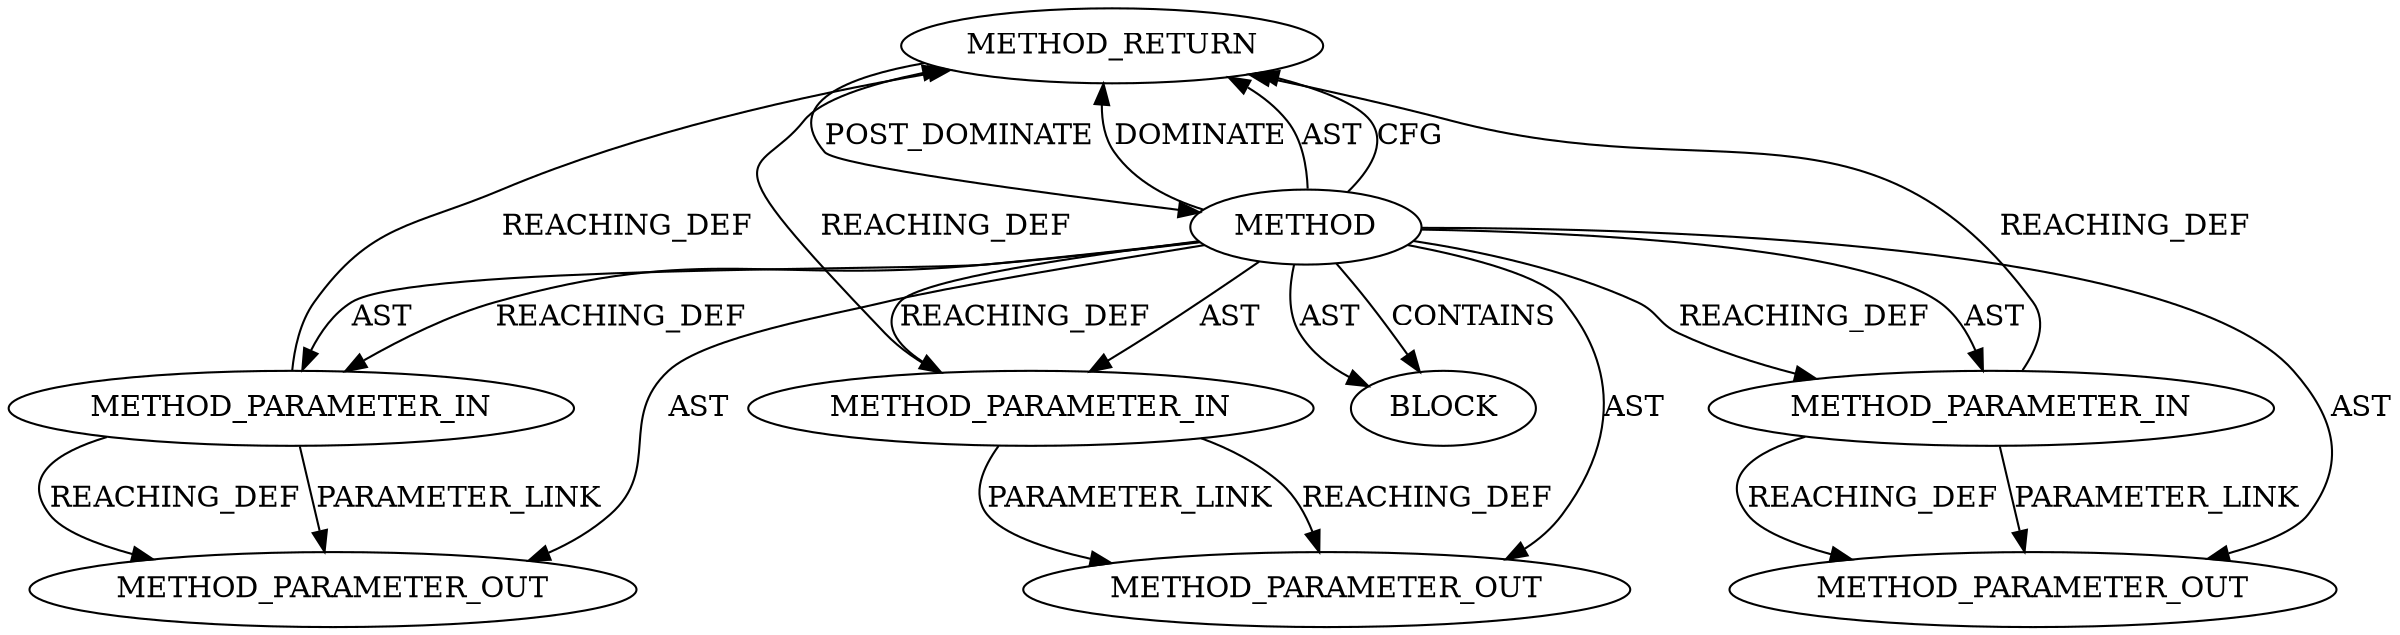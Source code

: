 digraph {
  26358 [label=METHOD_RETURN ORDER=2 CODE="RET" TYPE_FULL_NAME="ANY" EVALUATION_STRATEGY="BY_VALUE"]
  26354 [label=METHOD_PARAMETER_IN ORDER=1 CODE="p1" IS_VARIADIC=false TYPE_FULL_NAME="ANY" EVALUATION_STRATEGY="BY_VALUE" INDEX=1 NAME="p1"]
  26355 [label=METHOD_PARAMETER_IN ORDER=2 CODE="p2" IS_VARIADIC=false TYPE_FULL_NAME="ANY" EVALUATION_STRATEGY="BY_VALUE" INDEX=2 NAME="p2"]
  27543 [label=METHOD_PARAMETER_OUT ORDER=3 CODE="p3" IS_VARIADIC=false TYPE_FULL_NAME="ANY" EVALUATION_STRATEGY="BY_VALUE" INDEX=3 NAME="p3"]
  26356 [label=METHOD_PARAMETER_IN ORDER=3 CODE="p3" IS_VARIADIC=false TYPE_FULL_NAME="ANY" EVALUATION_STRATEGY="BY_VALUE" INDEX=3 NAME="p3"]
  27541 [label=METHOD_PARAMETER_OUT ORDER=1 CODE="p1" IS_VARIADIC=false TYPE_FULL_NAME="ANY" EVALUATION_STRATEGY="BY_VALUE" INDEX=1 NAME="p1"]
  27542 [label=METHOD_PARAMETER_OUT ORDER=2 CODE="p2" IS_VARIADIC=false TYPE_FULL_NAME="ANY" EVALUATION_STRATEGY="BY_VALUE" INDEX=2 NAME="p2"]
  26353 [label=METHOD AST_PARENT_TYPE="NAMESPACE_BLOCK" AST_PARENT_FULL_NAME="<global>" ORDER=0 CODE="<empty>" FULL_NAME="BUF_strlcpy" IS_EXTERNAL=true FILENAME="<empty>" SIGNATURE="" NAME="BUF_strlcpy"]
  26357 [label=BLOCK ORDER=1 ARGUMENT_INDEX=1 CODE="<empty>" TYPE_FULL_NAME="ANY"]
  26356 -> 26358 [label=REACHING_DEF VARIABLE="p3"]
  26353 -> 26358 [label=DOMINATE ]
  26353 -> 27543 [label=AST ]
  26353 -> 26355 [label=AST ]
  26353 -> 26357 [label=CONTAINS ]
  26353 -> 27542 [label=AST ]
  26355 -> 27542 [label=PARAMETER_LINK ]
  26353 -> 26354 [label=REACHING_DEF VARIABLE=""]
  26353 -> 26355 [label=REACHING_DEF VARIABLE=""]
  26358 -> 26353 [label=POST_DOMINATE ]
  26353 -> 27541 [label=AST ]
  26354 -> 27541 [label=REACHING_DEF VARIABLE="p1"]
  26354 -> 26358 [label=REACHING_DEF VARIABLE="p1"]
  26354 -> 27541 [label=PARAMETER_LINK ]
  26353 -> 26357 [label=AST ]
  26356 -> 27543 [label=PARAMETER_LINK ]
  26355 -> 27542 [label=REACHING_DEF VARIABLE="p2"]
  26353 -> 26358 [label=AST ]
  26355 -> 26358 [label=REACHING_DEF VARIABLE="p2"]
  26353 -> 26356 [label=REACHING_DEF VARIABLE=""]
  26353 -> 26358 [label=CFG ]
  26353 -> 26356 [label=AST ]
  26356 -> 27543 [label=REACHING_DEF VARIABLE="p3"]
  26353 -> 26354 [label=AST ]
}
